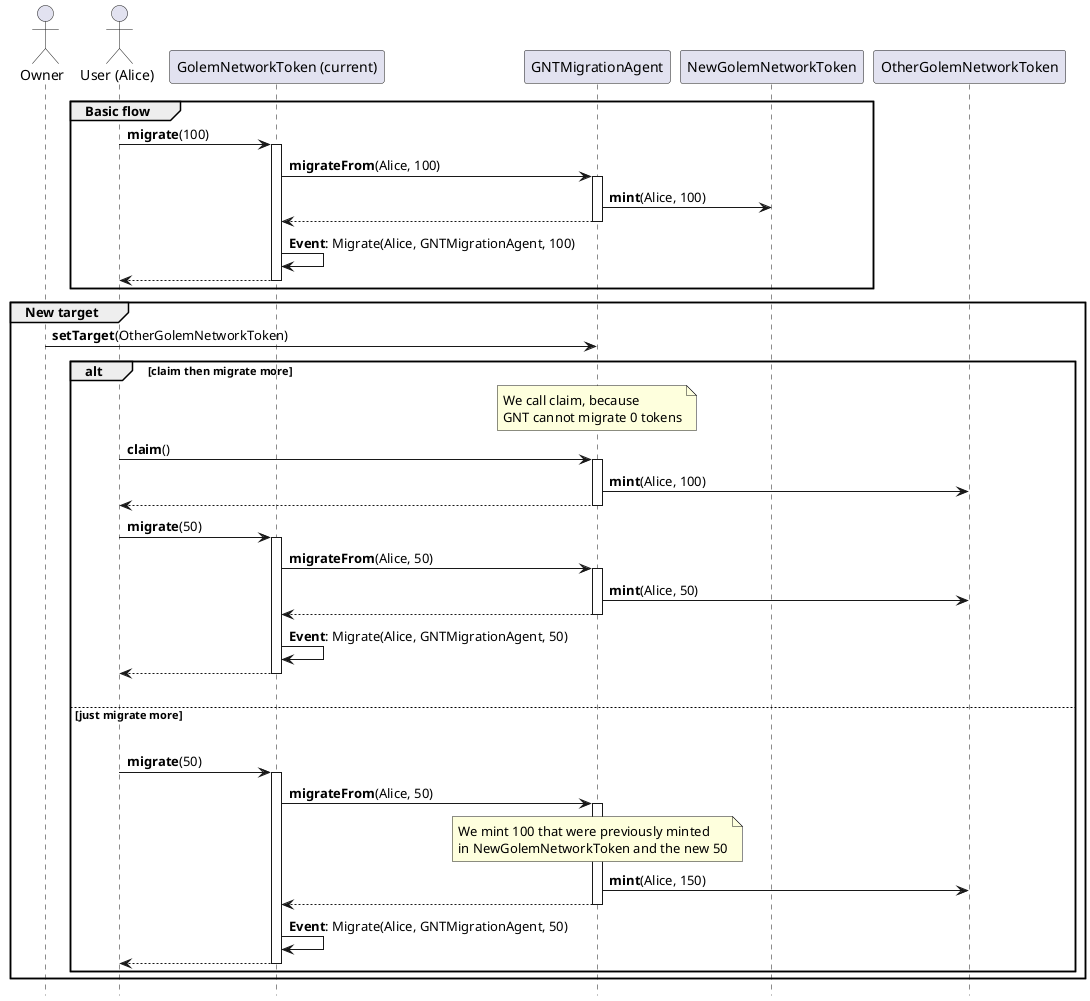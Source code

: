 @startuml
hide footbox

actor Owner
actor "User (Alice)" as Alice

participant "GolemNetworkToken (current)" as GNT
participant GNTMigrationAgent as MA
participant NewGolemNetworkToken as NGNT
participant OtherGolemNetworkToken as NGNT2

group Basic flow

Alice -> GNT: **migrate**(100)
activate GNT

GNT -> MA: **migrateFrom**(Alice, 100)

activate MA

MA -> NGNT: **mint**(Alice, 100)

return

GNT -> GNT: **Event**: Migrate(Alice, GNTMigrationAgent, 100)
return

end

group New target

Owner -> MA: **setTarget**(OtherGolemNetworkToken)

alt claim then migrate more

    note over MA: We call claim, because\nGNT cannot migrate 0 tokens
    Alice -> MA: **claim**()
    activate MA
    MA -> NGNT2: **mint**(Alice, 100)
    return

    Alice -> GNT: **migrate**(50)
    activate GNT

    GNT -> MA: **migrateFrom**(Alice, 50)

    activate MA

    MA -> NGNT2: **mint**(Alice, 50)

    return

    GNT -> GNT: **Event**: Migrate(Alice, GNTMigrationAgent, 50)
    return

|||

else just migrate more
|||

    Alice -> GNT: **migrate**(50)
    activate GNT

    GNT -> MA: **migrateFrom**(Alice, 50)

    activate MA

    note over MA: We mint 100 that were previously minted\nin NewGolemNetworkToken and the new 50
    MA -> NGNT2: **mint**(Alice, 150)

    return

    GNT -> GNT: **Event**: Migrate(Alice, GNTMigrationAgent, 50)
    return

end

end

@enduml

